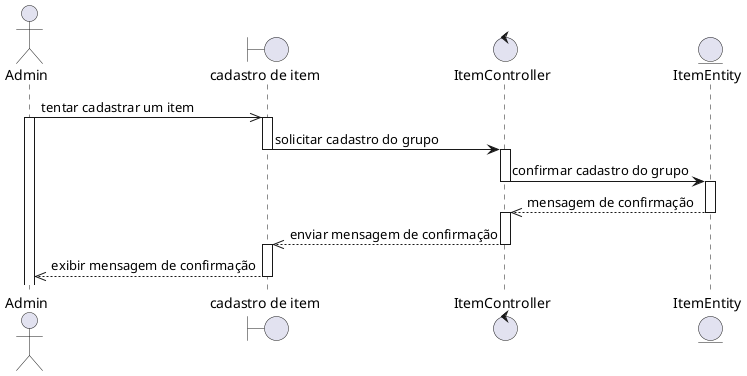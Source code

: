 @startuml
actor Admin
boundary "cadastro de item" as grupo
control ItemController
entity ItemEntity

Admin ->> grupo: tentar cadastrar um item
activate Admin
activate grupo
grupo -> ItemController: solicitar cadastro do grupo
deactivate grupo
activate ItemController
ItemController -> ItemEntity: confirmar cadastro do grupo
deactivate ItemController
activate ItemEntity
ItemEntity -->> ItemController: mensagem de confirmação
deactivate ItemEntity
activate ItemController
ItemController -->> grupo: enviar mensagem de confirmação
deactivate ItemController
activate grupo
grupo -->> Admin: exibir mensagem de confirmação
deactivate grupo
@enduml